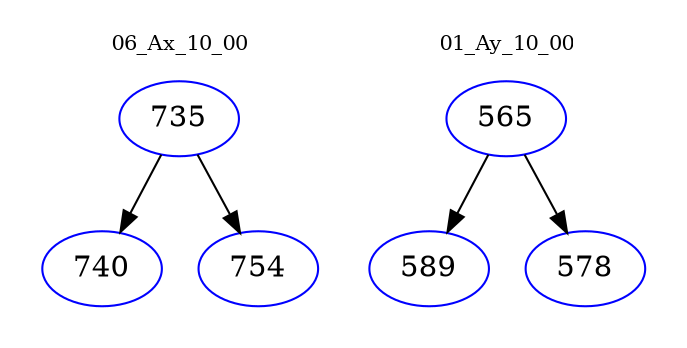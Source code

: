 digraph{
subgraph cluster_0 {
color = white
label = "06_Ax_10_00";
fontsize=10;
T0_735 [label="735", color="blue"]
T0_735 -> T0_740 [color="black"]
T0_740 [label="740", color="blue"]
T0_735 -> T0_754 [color="black"]
T0_754 [label="754", color="blue"]
}
subgraph cluster_1 {
color = white
label = "01_Ay_10_00";
fontsize=10;
T1_565 [label="565", color="blue"]
T1_565 -> T1_589 [color="black"]
T1_589 [label="589", color="blue"]
T1_565 -> T1_578 [color="black"]
T1_578 [label="578", color="blue"]
}
}
